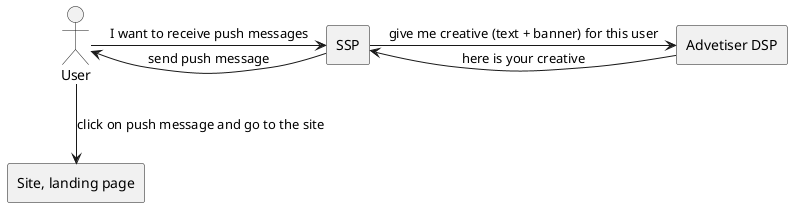 @startuml

actor User
rectangle "SSP" as pushw
rectangle "Advetiser DSP" as dsp
rectangle "Site, landing page" as landing

User -> pushw: "I want to receive push messages"
pushw -> dsp: "give me creative (text + banner) for this user"
dsp -> pushw: "here is your creative"
pushw -> User: "send push message"
User --> landing: "click on push message and go to the site"

@enduml
